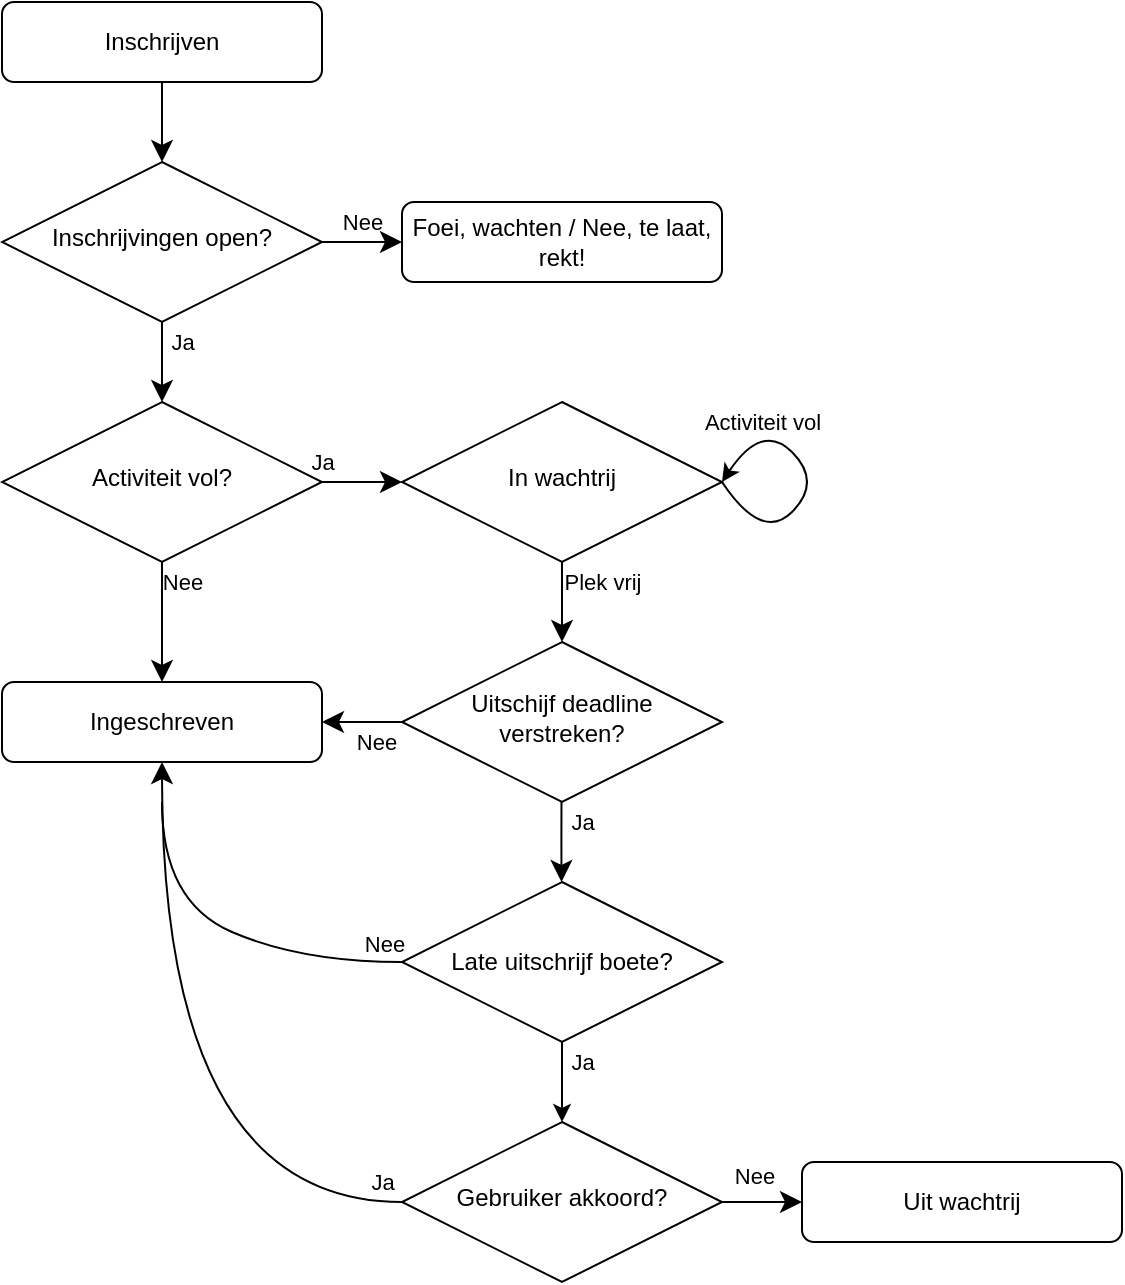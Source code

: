 <mxfile version="23.1.7" type="github" pages="3">
  <diagram id="C5RBs43oDa-KdzZeNtuy" name="Inschrijven">
    <mxGraphModel dx="989" dy="626" grid="1" gridSize="10" guides="1" tooltips="1" connect="1" arrows="1" fold="1" page="1" pageScale="1" pageWidth="827" pageHeight="1169" math="0" shadow="0">
      <root>
        <mxCell id="WIyWlLk6GJQsqaUBKTNV-0" />
        <mxCell id="WIyWlLk6GJQsqaUBKTNV-1" parent="WIyWlLk6GJQsqaUBKTNV-0" />
        <mxCell id="WIyWlLk6GJQsqaUBKTNV-2" value="" style="rounded=0;html=1;jettySize=auto;orthogonalLoop=1;fontSize=11;endArrow=classic;endFill=1;endSize=8;strokeWidth=1;shadow=0;labelBackgroundColor=none;edgeStyle=orthogonalEdgeStyle;" parent="WIyWlLk6GJQsqaUBKTNV-1" source="WIyWlLk6GJQsqaUBKTNV-3" target="WIyWlLk6GJQsqaUBKTNV-6" edge="1">
          <mxGeometry relative="1" as="geometry" />
        </mxCell>
        <mxCell id="WIyWlLk6GJQsqaUBKTNV-3" value="Inschrijven" style="rounded=1;whiteSpace=wrap;html=1;fontSize=12;glass=0;strokeWidth=1;shadow=0;" parent="WIyWlLk6GJQsqaUBKTNV-1" vertex="1">
          <mxGeometry x="40" y="40" width="160" height="40" as="geometry" />
        </mxCell>
        <mxCell id="WIyWlLk6GJQsqaUBKTNV-4" value="Ja" style="rounded=0;html=1;jettySize=auto;orthogonalLoop=1;fontSize=11;endArrow=classic;endFill=1;endSize=8;strokeWidth=1;shadow=0;labelBackgroundColor=none;edgeStyle=orthogonalEdgeStyle;" parent="WIyWlLk6GJQsqaUBKTNV-1" source="WIyWlLk6GJQsqaUBKTNV-6" target="WIyWlLk6GJQsqaUBKTNV-10" edge="1">
          <mxGeometry x="-0.5" y="10" relative="1" as="geometry">
            <mxPoint as="offset" />
          </mxGeometry>
        </mxCell>
        <mxCell id="WIyWlLk6GJQsqaUBKTNV-5" value="Nee" style="edgeStyle=orthogonalEdgeStyle;rounded=0;html=1;jettySize=auto;orthogonalLoop=1;fontSize=11;endArrow=classic;endFill=1;endSize=8;strokeWidth=1;shadow=0;labelBackgroundColor=none;" parent="WIyWlLk6GJQsqaUBKTNV-1" source="WIyWlLk6GJQsqaUBKTNV-6" target="WIyWlLk6GJQsqaUBKTNV-7" edge="1">
          <mxGeometry y="10" relative="1" as="geometry">
            <mxPoint as="offset" />
          </mxGeometry>
        </mxCell>
        <mxCell id="WIyWlLk6GJQsqaUBKTNV-6" value="Inschrijvingen open?" style="rhombus;whiteSpace=wrap;html=1;shadow=0;fontFamily=Helvetica;fontSize=12;align=center;strokeWidth=1;spacing=6;spacingTop=-4;" parent="WIyWlLk6GJQsqaUBKTNV-1" vertex="1">
          <mxGeometry x="40" y="120" width="160" height="80" as="geometry" />
        </mxCell>
        <mxCell id="WIyWlLk6GJQsqaUBKTNV-7" value="Foei, wachten / Nee, te laat, rekt!" style="rounded=1;whiteSpace=wrap;html=1;fontSize=12;glass=0;strokeWidth=1;shadow=0;" parent="WIyWlLk6GJQsqaUBKTNV-1" vertex="1">
          <mxGeometry x="240" y="140" width="160" height="40" as="geometry" />
        </mxCell>
        <mxCell id="WIyWlLk6GJQsqaUBKTNV-8" value="Nee" style="rounded=0;html=1;jettySize=auto;orthogonalLoop=1;fontSize=11;endArrow=classic;endFill=1;endSize=8;strokeWidth=1;shadow=0;labelBackgroundColor=none;edgeStyle=orthogonalEdgeStyle;" parent="WIyWlLk6GJQsqaUBKTNV-1" source="WIyWlLk6GJQsqaUBKTNV-10" target="WIyWlLk6GJQsqaUBKTNV-11" edge="1">
          <mxGeometry x="-0.667" y="10" relative="1" as="geometry">
            <mxPoint as="offset" />
          </mxGeometry>
        </mxCell>
        <mxCell id="WIyWlLk6GJQsqaUBKTNV-9" value="Ja" style="edgeStyle=orthogonalEdgeStyle;rounded=0;html=1;jettySize=auto;orthogonalLoop=1;fontSize=11;endArrow=classic;endFill=1;endSize=8;strokeWidth=1;shadow=0;labelBackgroundColor=none;" parent="WIyWlLk6GJQsqaUBKTNV-1" source="WIyWlLk6GJQsqaUBKTNV-10" edge="1">
          <mxGeometry x="-0.998" y="10" relative="1" as="geometry">
            <mxPoint as="offset" />
            <mxPoint x="240" y="280" as="targetPoint" />
          </mxGeometry>
        </mxCell>
        <mxCell id="WIyWlLk6GJQsqaUBKTNV-10" value="Activiteit vol?" style="rhombus;whiteSpace=wrap;html=1;shadow=0;fontFamily=Helvetica;fontSize=12;align=center;strokeWidth=1;spacing=6;spacingTop=-4;" parent="WIyWlLk6GJQsqaUBKTNV-1" vertex="1">
          <mxGeometry x="40" y="240" width="160" height="80" as="geometry" />
        </mxCell>
        <mxCell id="WIyWlLk6GJQsqaUBKTNV-11" value="Ingeschreven" style="rounded=1;whiteSpace=wrap;html=1;fontSize=12;glass=0;strokeWidth=1;shadow=0;" parent="WIyWlLk6GJQsqaUBKTNV-1" vertex="1">
          <mxGeometry x="40" y="380" width="160" height="40" as="geometry" />
        </mxCell>
        <mxCell id="2OOY4qeaRJCrQvPLbjuy-10" value="In wachtrij" style="rhombus;whiteSpace=wrap;html=1;shadow=0;fontFamily=Helvetica;fontSize=12;align=center;strokeWidth=1;spacing=6;spacingTop=-4;" parent="WIyWlLk6GJQsqaUBKTNV-1" vertex="1">
          <mxGeometry x="240" y="240" width="160" height="80" as="geometry" />
        </mxCell>
        <mxCell id="2OOY4qeaRJCrQvPLbjuy-16" value="Uitschijf deadline&lt;br&gt;verstreken?" style="rhombus;whiteSpace=wrap;html=1;shadow=0;fontFamily=Helvetica;fontSize=12;align=center;strokeWidth=1;spacing=6;spacingTop=-4;" parent="WIyWlLk6GJQsqaUBKTNV-1" vertex="1">
          <mxGeometry x="240" y="360" width="160" height="80" as="geometry" />
        </mxCell>
        <mxCell id="2OOY4qeaRJCrQvPLbjuy-19" value="Nee" style="rounded=0;html=1;jettySize=auto;orthogonalLoop=1;fontSize=11;endArrow=classic;endFill=1;endSize=8;strokeWidth=1;shadow=0;labelBackgroundColor=none;entryX=1;entryY=0.5;entryDx=0;entryDy=0;exitX=0;exitY=0.5;exitDx=0;exitDy=0;" parent="WIyWlLk6GJQsqaUBKTNV-1" source="2OOY4qeaRJCrQvPLbjuy-16" target="WIyWlLk6GJQsqaUBKTNV-11" edge="1">
          <mxGeometry x="-0.333" y="10" relative="1" as="geometry">
            <mxPoint as="offset" />
            <mxPoint x="220" y="360" as="sourcePoint" />
            <mxPoint x="329.74" y="370" as="targetPoint" />
          </mxGeometry>
        </mxCell>
        <mxCell id="2OOY4qeaRJCrQvPLbjuy-20" value="Gebruiker akkoord?" style="rhombus;whiteSpace=wrap;html=1;shadow=0;fontFamily=Helvetica;fontSize=12;align=center;strokeWidth=1;spacing=6;spacingTop=-4;" parent="WIyWlLk6GJQsqaUBKTNV-1" vertex="1">
          <mxGeometry x="240" y="600" width="160" height="80" as="geometry" />
        </mxCell>
        <mxCell id="2OOY4qeaRJCrQvPLbjuy-21" value="Ja" style="rounded=0;html=1;jettySize=auto;orthogonalLoop=1;fontSize=11;endArrow=classic;endFill=1;endSize=8;strokeWidth=1;shadow=0;labelBackgroundColor=none;edgeStyle=orthogonalEdgeStyle;" parent="WIyWlLk6GJQsqaUBKTNV-1" edge="1">
          <mxGeometry x="-0.513" y="10" relative="1" as="geometry">
            <mxPoint as="offset" />
            <mxPoint x="319.74" y="440" as="sourcePoint" />
            <mxPoint x="319.74" y="480" as="targetPoint" />
            <Array as="points">
              <mxPoint x="320" y="460" />
              <mxPoint x="320" y="460" />
            </Array>
          </mxGeometry>
        </mxCell>
        <mxCell id="2OOY4qeaRJCrQvPLbjuy-24" value="Uit wachtrij" style="rounded=1;whiteSpace=wrap;html=1;fontSize=12;glass=0;strokeWidth=1;shadow=0;" parent="WIyWlLk6GJQsqaUBKTNV-1" vertex="1">
          <mxGeometry x="440" y="620" width="160" height="40" as="geometry" />
        </mxCell>
        <mxCell id="2OOY4qeaRJCrQvPLbjuy-25" value="Nee" style="rounded=0;html=1;jettySize=auto;orthogonalLoop=1;fontSize=11;endArrow=classic;endFill=1;endSize=8;strokeWidth=1;shadow=0;labelBackgroundColor=none;exitX=1;exitY=0.5;exitDx=0;exitDy=0;entryX=0;entryY=0.5;entryDx=0;entryDy=0;" parent="WIyWlLk6GJQsqaUBKTNV-1" source="2OOY4qeaRJCrQvPLbjuy-20" target="2OOY4qeaRJCrQvPLbjuy-24" edge="1">
          <mxGeometry x="-0.2" y="13" relative="1" as="geometry">
            <mxPoint as="offset" />
            <mxPoint x="249" y="407" as="sourcePoint" />
            <mxPoint x="194" y="389" as="targetPoint" />
          </mxGeometry>
        </mxCell>
        <mxCell id="DYc7Mlx1DkdIBGJdcdNk-0" value="Plek vrij" style="edgeStyle=orthogonalEdgeStyle;rounded=0;html=1;jettySize=auto;orthogonalLoop=1;fontSize=11;endArrow=classic;endFill=1;endSize=8;strokeWidth=1;shadow=0;labelBackgroundColor=none;exitX=0.5;exitY=1;exitDx=0;exitDy=0;entryX=0.5;entryY=0;entryDx=0;entryDy=0;" edge="1" parent="WIyWlLk6GJQsqaUBKTNV-1" source="2OOY4qeaRJCrQvPLbjuy-10" target="2OOY4qeaRJCrQvPLbjuy-16">
          <mxGeometry x="-0.5" y="20" relative="1" as="geometry">
            <mxPoint as="offset" />
            <mxPoint x="250" y="290" as="targetPoint" />
            <mxPoint x="210" y="290" as="sourcePoint" />
          </mxGeometry>
        </mxCell>
        <mxCell id="DYc7Mlx1DkdIBGJdcdNk-1" value="" style="curved=1;endArrow=classic;html=1;rounded=0;exitX=1;exitY=0.5;exitDx=0;exitDy=0;endFill=1;" edge="1" parent="WIyWlLk6GJQsqaUBKTNV-1" source="2OOY4qeaRJCrQvPLbjuy-10">
          <mxGeometry width="50" height="50" relative="1" as="geometry">
            <mxPoint x="400" y="280" as="sourcePoint" />
            <mxPoint x="400" y="280" as="targetPoint" />
            <Array as="points">
              <mxPoint x="420" y="310" />
              <mxPoint x="450" y="280" />
              <mxPoint x="420" y="250" />
            </Array>
          </mxGeometry>
        </mxCell>
        <mxCell id="DYc7Mlx1DkdIBGJdcdNk-2" value="Activiteit vol" style="edgeLabel;html=1;align=center;verticalAlign=middle;resizable=0;points=[];" vertex="1" connectable="0" parent="DYc7Mlx1DkdIBGJdcdNk-1">
          <mxGeometry x="0.087" y="4" relative="1" as="geometry">
            <mxPoint x="-22" y="-28" as="offset" />
          </mxGeometry>
        </mxCell>
        <mxCell id="DYc7Mlx1DkdIBGJdcdNk-8" style="edgeStyle=orthogonalEdgeStyle;rounded=0;orthogonalLoop=1;jettySize=auto;html=1;exitX=0.5;exitY=1;exitDx=0;exitDy=0;entryX=0.5;entryY=0;entryDx=0;entryDy=0;endArrow=classic;endFill=1;" edge="1" parent="WIyWlLk6GJQsqaUBKTNV-1" source="DYc7Mlx1DkdIBGJdcdNk-4" target="2OOY4qeaRJCrQvPLbjuy-20">
          <mxGeometry relative="1" as="geometry" />
        </mxCell>
        <mxCell id="DYc7Mlx1DkdIBGJdcdNk-9" value="Ja" style="edgeLabel;html=1;align=center;verticalAlign=middle;resizable=0;points=[];" vertex="1" connectable="0" parent="DYc7Mlx1DkdIBGJdcdNk-8">
          <mxGeometry x="-0.117" relative="1" as="geometry">
            <mxPoint x="10" y="-8" as="offset" />
          </mxGeometry>
        </mxCell>
        <mxCell id="DYc7Mlx1DkdIBGJdcdNk-4" value="Late uitschrijf boete?" style="rhombus;whiteSpace=wrap;html=1;" vertex="1" parent="WIyWlLk6GJQsqaUBKTNV-1">
          <mxGeometry x="240" y="480" width="160" height="80" as="geometry" />
        </mxCell>
        <mxCell id="DYc7Mlx1DkdIBGJdcdNk-5" value="" style="curved=1;endArrow=none;html=1;rounded=0;exitX=0;exitY=0.5;exitDx=0;exitDy=0;endFill=0;" edge="1" parent="WIyWlLk6GJQsqaUBKTNV-1" source="DYc7Mlx1DkdIBGJdcdNk-4">
          <mxGeometry width="50" height="50" relative="1" as="geometry">
            <mxPoint x="260" y="570" as="sourcePoint" />
            <mxPoint x="120" y="440" as="targetPoint" />
            <Array as="points">
              <mxPoint x="190" y="520" />
              <mxPoint x="120" y="490" />
            </Array>
          </mxGeometry>
        </mxCell>
        <mxCell id="DYc7Mlx1DkdIBGJdcdNk-7" value="Nee" style="edgeLabel;html=1;align=center;verticalAlign=middle;resizable=0;points=[];" vertex="1" connectable="0" parent="DYc7Mlx1DkdIBGJdcdNk-5">
          <mxGeometry x="-0.354" y="-2" relative="1" as="geometry">
            <mxPoint x="46" y="-5" as="offset" />
          </mxGeometry>
        </mxCell>
        <mxCell id="2OOY4qeaRJCrQvPLbjuy-22" value="" style="rounded=0;html=1;jettySize=auto;orthogonalLoop=1;fontSize=11;endArrow=classic;endFill=1;endSize=8;strokeWidth=1;shadow=0;labelBackgroundColor=none;exitX=0;exitY=0.5;exitDx=0;exitDy=0;entryX=0.5;entryY=1;entryDx=0;entryDy=0;edgeStyle=orthogonalEdgeStyle;curved=1;" parent="WIyWlLk6GJQsqaUBKTNV-1" target="WIyWlLk6GJQsqaUBKTNV-11" edge="1" source="2OOY4qeaRJCrQvPLbjuy-20">
          <mxGeometry x="0.048" y="20" relative="1" as="geometry">
            <mxPoint as="offset" />
            <mxPoint x="240" y="518" as="sourcePoint" />
            <mxPoint x="130" y="450" as="targetPoint" />
            <Array as="points">
              <mxPoint x="120" y="640" />
            </Array>
          </mxGeometry>
        </mxCell>
        <mxCell id="2OOY4qeaRJCrQvPLbjuy-23" value="Ja" style="edgeLabel;html=1;align=center;verticalAlign=middle;resizable=0;points=[];" parent="2OOY4qeaRJCrQvPLbjuy-22" vertex="1" connectable="0">
          <mxGeometry x="0.048" y="-1" relative="1" as="geometry">
            <mxPoint x="109" y="48" as="offset" />
          </mxGeometry>
        </mxCell>
      </root>
    </mxGraphModel>
  </diagram>
  <diagram id="RzckaE8qbyJoEv8WeWPH" name="Uitschrijven">
    <mxGraphModel dx="989" dy="626" grid="1" gridSize="10" guides="1" tooltips="1" connect="1" arrows="1" fold="1" page="1" pageScale="1" pageWidth="850" pageHeight="1100" math="0" shadow="0">
      <root>
        <mxCell id="0" />
        <mxCell id="1" parent="0" />
        <mxCell id="1PgKdYrrs1OFcJnfFe7D-1" value="Uitschrijven" style="rounded=1;whiteSpace=wrap;html=1;" parent="1" vertex="1">
          <mxGeometry x="240" y="80" width="160" height="40" as="geometry" />
        </mxCell>
        <mxCell id="1PgKdYrrs1OFcJnfFe7D-2" value="&lt;font style=&quot;font-size: 12px;&quot;&gt;Inschrijven &lt;br&gt;mogelijk en activiteit&amp;nbsp;niet&lt;br&gt;&amp;nbsp;gestart?&lt;/font&gt;" style="rhombus;whiteSpace=wrap;html=1;" parent="1" vertex="1">
          <mxGeometry x="240" y="160" width="160" height="80" as="geometry" />
        </mxCell>
        <mxCell id="1PgKdYrrs1OFcJnfFe7D-3" value="" style="endArrow=classic;html=1;rounded=0;exitX=0.5;exitY=1;exitDx=0;exitDy=0;" parent="1" source="1PgKdYrrs1OFcJnfFe7D-1" target="1PgKdYrrs1OFcJnfFe7D-2" edge="1">
          <mxGeometry width="50" height="50" relative="1" as="geometry">
            <mxPoint x="350" y="160" as="sourcePoint" />
            <mxPoint x="400" y="110" as="targetPoint" />
          </mxGeometry>
        </mxCell>
        <mxCell id="1PgKdYrrs1OFcJnfFe7D-4" value="" style="endArrow=classic;html=1;rounded=0;exitX=1;exitY=0.5;exitDx=0;exitDy=0;entryX=0;entryY=0.5;entryDx=0;entryDy=0;" parent="1" source="1PgKdYrrs1OFcJnfFe7D-2" target="W9ZB8h9Lj5WlgIOXQwxY-2" edge="1">
          <mxGeometry width="50" height="50" relative="1" as="geometry">
            <mxPoint x="410" y="220" as="sourcePoint" />
            <mxPoint x="490" y="210" as="targetPoint" />
          </mxGeometry>
        </mxCell>
        <mxCell id="W9ZB8h9Lj5WlgIOXQwxY-3" value="Nee" style="edgeLabel;html=1;align=center;verticalAlign=middle;resizable=0;points=[];" parent="1PgKdYrrs1OFcJnfFe7D-4" vertex="1" connectable="0">
          <mxGeometry x="0.254" y="-1" relative="1" as="geometry">
            <mxPoint x="-5" y="9" as="offset" />
          </mxGeometry>
        </mxCell>
        <mxCell id="1PgKdYrrs1OFcJnfFe7D-5" value="" style="endArrow=classic;html=1;rounded=0;exitX=0.5;exitY=1;exitDx=0;exitDy=0;entryX=0.5;entryY=0;entryDx=0;entryDy=0;" parent="1" source="1PgKdYrrs1OFcJnfFe7D-2" target="W9ZB8h9Lj5WlgIOXQwxY-4" edge="1">
          <mxGeometry width="50" height="50" relative="1" as="geometry">
            <mxPoint x="350" y="270" as="sourcePoint" />
            <mxPoint x="350" y="330" as="targetPoint" />
          </mxGeometry>
        </mxCell>
        <mxCell id="W9ZB8h9Lj5WlgIOXQwxY-8" value="Ja&amp;nbsp;" style="edgeLabel;html=1;align=center;verticalAlign=middle;resizable=0;points=[];" parent="1PgKdYrrs1OFcJnfFe7D-5" vertex="1" connectable="0">
          <mxGeometry x="-0.091" relative="1" as="geometry">
            <mxPoint x="20" y="-8" as="offset" />
          </mxGeometry>
        </mxCell>
        <mxCell id="W9ZB8h9Lj5WlgIOXQwxY-2" value="Mag niet, bitch" style="rounded=1;whiteSpace=wrap;html=1;" parent="1" vertex="1">
          <mxGeometry x="440" y="180" width="160" height="40" as="geometry" />
        </mxCell>
        <mxCell id="W9ZB8h9Lj5WlgIOXQwxY-4" value="In wachtrij?" style="rhombus;whiteSpace=wrap;html=1;" parent="1" vertex="1">
          <mxGeometry x="240" y="280" width="160" height="80" as="geometry" />
        </mxCell>
        <mxCell id="W9ZB8h9Lj5WlgIOXQwxY-5" value="Ok, doei" style="rounded=1;whiteSpace=wrap;html=1;" parent="1" vertex="1">
          <mxGeometry x="440" y="420" width="160" height="40" as="geometry" />
        </mxCell>
        <mxCell id="W9ZB8h9Lj5WlgIOXQwxY-6" value="" style="endArrow=classic;html=1;rounded=0;exitX=1;exitY=0.5;exitDx=0;exitDy=0;entryX=0.5;entryY=0;entryDx=0;entryDy=0;edgeStyle=orthogonalEdgeStyle;curved=1;" parent="1" source="W9ZB8h9Lj5WlgIOXQwxY-4" target="W9ZB8h9Lj5WlgIOXQwxY-5" edge="1">
          <mxGeometry width="50" height="50" relative="1" as="geometry">
            <mxPoint x="450" y="360" as="sourcePoint" />
            <mxPoint x="450" y="410" as="targetPoint" />
          </mxGeometry>
        </mxCell>
        <mxCell id="W9ZB8h9Lj5WlgIOXQwxY-7" value="Ja" style="edgeLabel;html=1;align=center;verticalAlign=middle;resizable=0;points=[];" parent="W9ZB8h9Lj5WlgIOXQwxY-6" vertex="1" connectable="0">
          <mxGeometry x="-0.167" y="-1" relative="1" as="geometry">
            <mxPoint x="-72" y="-11" as="offset" />
          </mxGeometry>
        </mxCell>
        <mxCell id="W9ZB8h9Lj5WlgIOXQwxY-10" value="Voor uitschrijf deadline?" style="rhombus;whiteSpace=wrap;html=1;" parent="1" vertex="1">
          <mxGeometry x="240" y="400" width="160" height="80" as="geometry" />
        </mxCell>
        <mxCell id="W9ZB8h9Lj5WlgIOXQwxY-11" value="" style="endArrow=classic;html=1;rounded=0;entryX=0.5;entryY=0;entryDx=0;entryDy=0;exitX=0.5;exitY=1;exitDx=0;exitDy=0;" parent="1" source="W9ZB8h9Lj5WlgIOXQwxY-4" target="W9ZB8h9Lj5WlgIOXQwxY-10" edge="1">
          <mxGeometry width="50" height="50" relative="1" as="geometry">
            <mxPoint x="280" y="480" as="sourcePoint" />
            <mxPoint x="330" y="430" as="targetPoint" />
          </mxGeometry>
        </mxCell>
        <mxCell id="W9ZB8h9Lj5WlgIOXQwxY-12" value="Nee" style="edgeLabel;html=1;align=center;verticalAlign=middle;resizable=0;points=[];" parent="W9ZB8h9Lj5WlgIOXQwxY-11" vertex="1" connectable="0">
          <mxGeometry x="0.047" y="1" relative="1" as="geometry">
            <mxPoint x="19" y="-11" as="offset" />
          </mxGeometry>
        </mxCell>
        <mxCell id="W9ZB8h9Lj5WlgIOXQwxY-13" value="" style="endArrow=classic;html=1;rounded=0;exitX=1;exitY=0.5;exitDx=0;exitDy=0;entryX=0;entryY=0.5;entryDx=0;entryDy=0;" parent="1" source="W9ZB8h9Lj5WlgIOXQwxY-10" target="W9ZB8h9Lj5WlgIOXQwxY-5" edge="1">
          <mxGeometry width="50" height="50" relative="1" as="geometry">
            <mxPoint x="420" y="470" as="sourcePoint" />
            <mxPoint x="490" y="470" as="targetPoint" />
          </mxGeometry>
        </mxCell>
        <mxCell id="W9ZB8h9Lj5WlgIOXQwxY-14" value="Ja" style="edgeLabel;html=1;align=center;verticalAlign=middle;resizable=0;points=[];" parent="W9ZB8h9Lj5WlgIOXQwxY-13" vertex="1" connectable="0">
          <mxGeometry x="-0.167" y="-1" relative="1" as="geometry">
            <mxPoint x="-7" y="-11" as="offset" />
          </mxGeometry>
        </mxCell>
        <mxCell id="W9ZB8h9Lj5WlgIOXQwxY-15" value="Is er een bevestigde&lt;br&gt;vervanger?" style="rhombus;whiteSpace=wrap;html=1;" parent="1" vertex="1">
          <mxGeometry x="40" y="400" width="160" height="80" as="geometry" />
        </mxCell>
        <mxCell id="W9ZB8h9Lj5WlgIOXQwxY-16" value="" style="endArrow=classic;html=1;rounded=0;entryX=1;entryY=0.5;entryDx=0;entryDy=0;exitX=0;exitY=0.5;exitDx=0;exitDy=0;" parent="1" source="W9ZB8h9Lj5WlgIOXQwxY-10" target="W9ZB8h9Lj5WlgIOXQwxY-15" edge="1">
          <mxGeometry width="50" height="50" relative="1" as="geometry">
            <mxPoint x="230" y="457.14" as="sourcePoint" />
            <mxPoint x="230" y="504.14" as="targetPoint" />
          </mxGeometry>
        </mxCell>
        <mxCell id="W9ZB8h9Lj5WlgIOXQwxY-17" value="Nee" style="edgeLabel;html=1;align=center;verticalAlign=middle;resizable=0;points=[];" parent="W9ZB8h9Lj5WlgIOXQwxY-16" vertex="1" connectable="0">
          <mxGeometry x="0.047" y="1" relative="1" as="geometry">
            <mxPoint x="11" y="-11" as="offset" />
          </mxGeometry>
        </mxCell>
        <mxCell id="W9ZB8h9Lj5WlgIOXQwxY-18" value="Rekt, betalen!" style="rounded=1;whiteSpace=wrap;html=1;" parent="1" vertex="1">
          <mxGeometry x="40" y="300" width="160" height="40" as="geometry" />
        </mxCell>
        <mxCell id="W9ZB8h9Lj5WlgIOXQwxY-19" value="" style="endArrow=classic;html=1;rounded=0;entryX=0.5;entryY=1;entryDx=0;entryDy=0;exitX=0.5;exitY=0;exitDx=0;exitDy=0;" parent="1" source="W9ZB8h9Lj5WlgIOXQwxY-15" target="W9ZB8h9Lj5WlgIOXQwxY-18" edge="1">
          <mxGeometry width="50" height="50" relative="1" as="geometry">
            <mxPoint x="80" y="430" as="sourcePoint" />
            <mxPoint x="119.76" y="457" as="targetPoint" />
          </mxGeometry>
        </mxCell>
        <mxCell id="W9ZB8h9Lj5WlgIOXQwxY-20" value="Nee" style="edgeLabel;html=1;align=center;verticalAlign=middle;resizable=0;points=[];" parent="W9ZB8h9Lj5WlgIOXQwxY-19" vertex="1" connectable="0">
          <mxGeometry x="0.047" y="1" relative="1" as="geometry">
            <mxPoint x="-19" y="21" as="offset" />
          </mxGeometry>
        </mxCell>
        <mxCell id="W9ZB8h9Lj5WlgIOXQwxY-21" value="" style="endArrow=classic;html=1;rounded=0;exitX=0.5;exitY=1;exitDx=0;exitDy=0;entryX=0.5;entryY=1;entryDx=0;entryDy=0;edgeStyle=orthogonalEdgeStyle;curved=1;" parent="1" source="W9ZB8h9Lj5WlgIOXQwxY-15" target="W9ZB8h9Lj5WlgIOXQwxY-5" edge="1">
          <mxGeometry width="50" height="50" relative="1" as="geometry">
            <mxPoint x="150" y="620" as="sourcePoint" />
            <mxPoint x="560" y="600" as="targetPoint" />
            <Array as="points">
              <mxPoint x="120" y="560" />
              <mxPoint x="520" y="560" />
            </Array>
          </mxGeometry>
        </mxCell>
        <mxCell id="W9ZB8h9Lj5WlgIOXQwxY-22" value="Ja" style="edgeLabel;html=1;align=center;verticalAlign=middle;resizable=0;points=[];" parent="W9ZB8h9Lj5WlgIOXQwxY-21" vertex="1" connectable="0">
          <mxGeometry x="-0.204" relative="1" as="geometry">
            <mxPoint x="-153" y="-70" as="offset" />
          </mxGeometry>
        </mxCell>
      </root>
    </mxGraphModel>
  </diagram>
  <diagram id="Ps5t70Xt2fgzbQ_WhmlQ" name="Context">
    <mxGraphModel dx="728" dy="1497" grid="1" gridSize="10" guides="1" tooltips="1" connect="1" arrows="1" fold="1" page="1" pageScale="1" pageWidth="850" pageHeight="1100" math="0" shadow="0">
      <root>
        <mxCell id="0" />
        <mxCell id="1" parent="0" />
        <mxCell id="eferg0gA3-FlSP5L31C9-20" value="" style="rounded=1;whiteSpace=wrap;html=1;" vertex="1" parent="1">
          <mxGeometry x="240" y="-1080" width="240" height="280" as="geometry" />
        </mxCell>
        <mxCell id="hqyg307lbo9z_zFUKqHR-1" value="Activiteit" style="swimlane;fontStyle=0;childLayout=stackLayout;horizontal=1;startSize=30;horizontalStack=0;resizeParent=1;resizeParentMax=0;resizeLast=0;collapsible=1;marginBottom=0;whiteSpace=wrap;html=1;" vertex="1" parent="1">
          <mxGeometry x="40" y="-1080" width="160" height="210" as="geometry" />
        </mxCell>
        <mxCell id="hqyg307lbo9z_zFUKqHR-2" value="Registraties_open" style="text;strokeColor=none;fillColor=none;align=left;verticalAlign=middle;spacingLeft=4;spacingRight=4;overflow=hidden;points=[[0,0.5],[1,0.5]];portConstraint=eastwest;rotatable=0;whiteSpace=wrap;html=1;" vertex="1" parent="hqyg307lbo9z_zFUKqHR-1">
          <mxGeometry y="30" width="160" height="30" as="geometry" />
        </mxCell>
        <mxCell id="hqyg307lbo9z_zFUKqHR-3" value="Registraties_gesloten" style="text;strokeColor=none;fillColor=none;align=left;verticalAlign=middle;spacingLeft=4;spacingRight=4;overflow=hidden;points=[[0,0.5],[1,0.5]];portConstraint=eastwest;rotatable=0;whiteSpace=wrap;html=1;" vertex="1" parent="hqyg307lbo9z_zFUKqHR-1">
          <mxGeometry y="60" width="160" height="30" as="geometry" />
        </mxCell>
        <mxCell id="hqyg307lbo9z_zFUKqHR-4" value="Uitschrijf_deadline" style="text;strokeColor=none;fillColor=none;align=left;verticalAlign=middle;spacingLeft=4;spacingRight=4;overflow=hidden;points=[[0,0.5],[1,0.5]];portConstraint=eastwest;rotatable=0;whiteSpace=wrap;html=1;" vertex="1" parent="hqyg307lbo9z_zFUKqHR-1">
          <mxGeometry y="90" width="160" height="30" as="geometry" />
        </mxCell>
        <mxCell id="hqyg307lbo9z_zFUKqHR-7" value="Activiteit_start" style="text;strokeColor=none;fillColor=none;align=left;verticalAlign=middle;spacingLeft=4;spacingRight=4;overflow=hidden;points=[[0,0.5],[1,0.5]];portConstraint=eastwest;rotatable=0;whiteSpace=wrap;html=1;" vertex="1" parent="hqyg307lbo9z_zFUKqHR-1">
          <mxGeometry y="120" width="160" height="30" as="geometry" />
        </mxCell>
        <mxCell id="hqyg307lbo9z_zFUKqHR-6" value="Activiteit_eind" style="text;strokeColor=none;fillColor=none;align=left;verticalAlign=middle;spacingLeft=4;spacingRight=4;overflow=hidden;points=[[0,0.5],[1,0.5]];portConstraint=eastwest;rotatable=0;whiteSpace=wrap;html=1;" vertex="1" parent="hqyg307lbo9z_zFUKqHR-1">
          <mxGeometry y="150" width="160" height="30" as="geometry" />
        </mxCell>
        <mxCell id="hqyg307lbo9z_zFUKqHR-5" value="Late_uitschrijf_boete" style="text;strokeColor=none;fillColor=none;align=left;verticalAlign=middle;spacingLeft=4;spacingRight=4;overflow=hidden;points=[[0,0.5],[1,0.5]];portConstraint=eastwest;rotatable=0;whiteSpace=wrap;html=1;" vertex="1" parent="hqyg307lbo9z_zFUKqHR-1">
          <mxGeometry y="180" width="160" height="30" as="geometry" />
        </mxCell>
        <mxCell id="eferg0gA3-FlSP5L31C9-1" value="" style="shape=link;html=1;rounded=0;" edge="1" parent="1">
          <mxGeometry width="100" relative="1" as="geometry">
            <mxPoint x="280" y="-1080" as="sourcePoint" />
            <mxPoint x="280" y="-800" as="targetPoint" />
          </mxGeometry>
        </mxCell>
        <mxCell id="eferg0gA3-FlSP5L31C9-2" value="" style="endArrow=none;dashed=1;html=1;dashPattern=1 3;strokeWidth=2;rounded=0;" edge="1" parent="1">
          <mxGeometry width="50" height="50" relative="1" as="geometry">
            <mxPoint x="360" y="-1040" as="sourcePoint" />
            <mxPoint x="280" y="-1040" as="targetPoint" />
          </mxGeometry>
        </mxCell>
        <mxCell id="eferg0gA3-FlSP5L31C9-3" value="Registraties open" style="text;html=1;align=center;verticalAlign=middle;resizable=0;points=[];autosize=1;strokeColor=none;fillColor=none;" vertex="1" parent="1">
          <mxGeometry x="350" y="-1050" width="120" height="30" as="geometry" />
        </mxCell>
        <mxCell id="eferg0gA3-FlSP5L31C9-5" value="" style="endArrow=none;dashed=1;html=1;dashPattern=1 3;strokeWidth=2;rounded=0;" edge="1" parent="1">
          <mxGeometry width="50" height="50" relative="1" as="geometry">
            <mxPoint x="360" y="-840" as="sourcePoint" />
            <mxPoint x="280" y="-840" as="targetPoint" />
          </mxGeometry>
        </mxCell>
        <mxCell id="eferg0gA3-FlSP5L31C9-6" value="Start activiteit" style="text;html=1;align=center;verticalAlign=middle;resizable=0;points=[];autosize=1;strokeColor=none;fillColor=none;" vertex="1" parent="1">
          <mxGeometry x="350" y="-850" width="100" height="30" as="geometry" />
        </mxCell>
        <mxCell id="eferg0gA3-FlSP5L31C9-8" value="" style="endArrow=none;dashed=1;html=1;dashPattern=1 3;strokeWidth=2;rounded=0;" edge="1" parent="1">
          <mxGeometry width="50" height="50" relative="1" as="geometry">
            <mxPoint x="360" y="-920" as="sourcePoint" />
            <mxPoint x="280" y="-920" as="targetPoint" />
          </mxGeometry>
        </mxCell>
        <mxCell id="eferg0gA3-FlSP5L31C9-9" value="Uitschrijf deadline" style="text;html=1;align=center;verticalAlign=middle;resizable=0;points=[];autosize=1;strokeColor=none;fillColor=none;" vertex="1" parent="1">
          <mxGeometry x="350" y="-930" width="120" height="30" as="geometry" />
        </mxCell>
        <mxCell id="eferg0gA3-FlSP5L31C9-10" value="" style="endArrow=none;dashed=1;html=1;dashPattern=1 3;strokeWidth=2;rounded=0;" edge="1" parent="1">
          <mxGeometry width="50" height="50" relative="1" as="geometry">
            <mxPoint x="360" y="-960" as="sourcePoint" />
            <mxPoint x="280" y="-960" as="targetPoint" />
          </mxGeometry>
        </mxCell>
        <mxCell id="eferg0gA3-FlSP5L31C9-11" value="Registraties gesloten" style="text;html=1;align=center;verticalAlign=middle;whiteSpace=wrap;rounded=0;" vertex="1" parent="1">
          <mxGeometry x="360" y="-970" width="120" height="30" as="geometry" />
        </mxCell>
        <mxCell id="eferg0gA3-FlSP5L31C9-14" value="open" style="text;html=1;align=center;verticalAlign=middle;resizable=0;points=[];autosize=1;strokeColor=none;fillColor=none;" vertex="1" parent="1">
          <mxGeometry x="275" y="-1012" width="50" height="30" as="geometry" />
        </mxCell>
        <mxCell id="eferg0gA3-FlSP5L31C9-15" value="gesloten" style="text;html=1;align=center;verticalAlign=middle;whiteSpace=wrap;rounded=0;" vertex="1" parent="1">
          <mxGeometry x="280" y="-950" width="60" height="30" as="geometry" />
        </mxCell>
        <mxCell id="eferg0gA3-FlSP5L31C9-16" value="laat" style="text;html=1;align=center;verticalAlign=middle;whiteSpace=wrap;rounded=0;" vertex="1" parent="1">
          <mxGeometry x="275" y="-890" width="45" height="30" as="geometry" />
        </mxCell>
        <mxCell id="eferg0gA3-FlSP5L31C9-17" value="eind" style="text;html=1;align=center;verticalAlign=middle;whiteSpace=wrap;rounded=0;" vertex="1" parent="1">
          <mxGeometry x="267.5" y="-840" width="60" height="30" as="geometry" />
        </mxCell>
        <mxCell id="eferg0gA3-FlSP5L31C9-18" value="nog gesloten" style="text;html=1;align=center;verticalAlign=middle;whiteSpace=wrap;rounded=0;" vertex="1" parent="1">
          <mxGeometry x="275" y="-1070" width="90" height="30" as="geometry" />
        </mxCell>
        <mxCell id="eferg0gA3-FlSP5L31C9-21" value="" style="rounded=1;whiteSpace=wrap;html=1;" vertex="1" parent="1">
          <mxGeometry x="520" y="-1080" width="240" height="280" as="geometry" />
        </mxCell>
        <mxCell id="eferg0gA3-FlSP5L31C9-22" value="" style="shape=link;html=1;rounded=0;" edge="1" parent="1">
          <mxGeometry width="100" relative="1" as="geometry">
            <mxPoint x="560" y="-1080" as="sourcePoint" />
            <mxPoint x="560" y="-800" as="targetPoint" />
          </mxGeometry>
        </mxCell>
        <mxCell id="eferg0gA3-FlSP5L31C9-23" value="" style="endArrow=none;dashed=1;html=1;dashPattern=1 3;strokeWidth=2;rounded=0;" edge="1" parent="1">
          <mxGeometry width="50" height="50" relative="1" as="geometry">
            <mxPoint x="640" y="-1040" as="sourcePoint" />
            <mxPoint x="560" y="-1040" as="targetPoint" />
          </mxGeometry>
        </mxCell>
        <mxCell id="eferg0gA3-FlSP5L31C9-24" value="Registraties open" style="text;html=1;align=center;verticalAlign=middle;resizable=0;points=[];autosize=1;strokeColor=none;fillColor=none;" vertex="1" parent="1">
          <mxGeometry x="630" y="-1050" width="120" height="30" as="geometry" />
        </mxCell>
        <mxCell id="eferg0gA3-FlSP5L31C9-25" value="" style="endArrow=none;dashed=1;html=1;dashPattern=1 3;strokeWidth=2;rounded=0;" edge="1" parent="1">
          <mxGeometry width="50" height="50" relative="1" as="geometry">
            <mxPoint x="640" y="-840" as="sourcePoint" />
            <mxPoint x="560" y="-840" as="targetPoint" />
          </mxGeometry>
        </mxCell>
        <mxCell id="eferg0gA3-FlSP5L31C9-26" value="Start activiteit" style="text;html=1;align=center;verticalAlign=middle;resizable=0;points=[];autosize=1;strokeColor=none;fillColor=none;" vertex="1" parent="1">
          <mxGeometry x="630" y="-850" width="100" height="30" as="geometry" />
        </mxCell>
        <mxCell id="eferg0gA3-FlSP5L31C9-27" value="" style="endArrow=none;dashed=1;html=1;dashPattern=1 3;strokeWidth=2;rounded=0;" edge="1" parent="1">
          <mxGeometry width="50" height="50" relative="1" as="geometry">
            <mxPoint x="640" y="-920" as="sourcePoint" />
            <mxPoint x="560" y="-920" as="targetPoint" />
          </mxGeometry>
        </mxCell>
        <mxCell id="eferg0gA3-FlSP5L31C9-28" value="Uitschrijf deadline" style="text;html=1;align=center;verticalAlign=middle;resizable=0;points=[];autosize=1;strokeColor=none;fillColor=none;" vertex="1" parent="1">
          <mxGeometry x="630" y="-970" width="120" height="30" as="geometry" />
        </mxCell>
        <mxCell id="eferg0gA3-FlSP5L31C9-29" value="" style="endArrow=none;dashed=1;html=1;dashPattern=1 3;strokeWidth=2;rounded=0;" edge="1" parent="1">
          <mxGeometry width="50" height="50" relative="1" as="geometry">
            <mxPoint x="640" y="-960" as="sourcePoint" />
            <mxPoint x="560" y="-960" as="targetPoint" />
          </mxGeometry>
        </mxCell>
        <mxCell id="eferg0gA3-FlSP5L31C9-30" value="Registraties gesloten" style="text;html=1;align=center;verticalAlign=middle;whiteSpace=wrap;rounded=0;" vertex="1" parent="1">
          <mxGeometry x="640" y="-930" width="120" height="30" as="geometry" />
        </mxCell>
        <mxCell id="eferg0gA3-FlSP5L31C9-31" value="open" style="text;html=1;align=center;verticalAlign=middle;resizable=0;points=[];autosize=1;strokeColor=none;fillColor=none;" vertex="1" parent="1">
          <mxGeometry x="555" y="-1012" width="50" height="30" as="geometry" />
        </mxCell>
        <mxCell id="eferg0gA3-FlSP5L31C9-32" value="laat &amp;amp; open" style="text;html=1;align=center;verticalAlign=middle;whiteSpace=wrap;rounded=0;" vertex="1" parent="1">
          <mxGeometry x="560" y="-950" width="80" height="30" as="geometry" />
        </mxCell>
        <mxCell id="eferg0gA3-FlSP5L31C9-33" value="laat &amp;amp; gesloten" style="text;html=1;align=center;verticalAlign=middle;whiteSpace=wrap;rounded=0;" vertex="1" parent="1">
          <mxGeometry x="555" y="-890" width="105" height="30" as="geometry" />
        </mxCell>
        <mxCell id="eferg0gA3-FlSP5L31C9-34" value="eind" style="text;html=1;align=center;verticalAlign=middle;whiteSpace=wrap;rounded=0;" vertex="1" parent="1">
          <mxGeometry x="547.5" y="-840" width="60" height="30" as="geometry" />
        </mxCell>
        <mxCell id="eferg0gA3-FlSP5L31C9-35" value="nog gesloten" style="text;html=1;align=center;verticalAlign=middle;whiteSpace=wrap;rounded=0;" vertex="1" parent="1">
          <mxGeometry x="555" y="-1070" width="90" height="30" as="geometry" />
        </mxCell>
      </root>
    </mxGraphModel>
  </diagram>
</mxfile>
